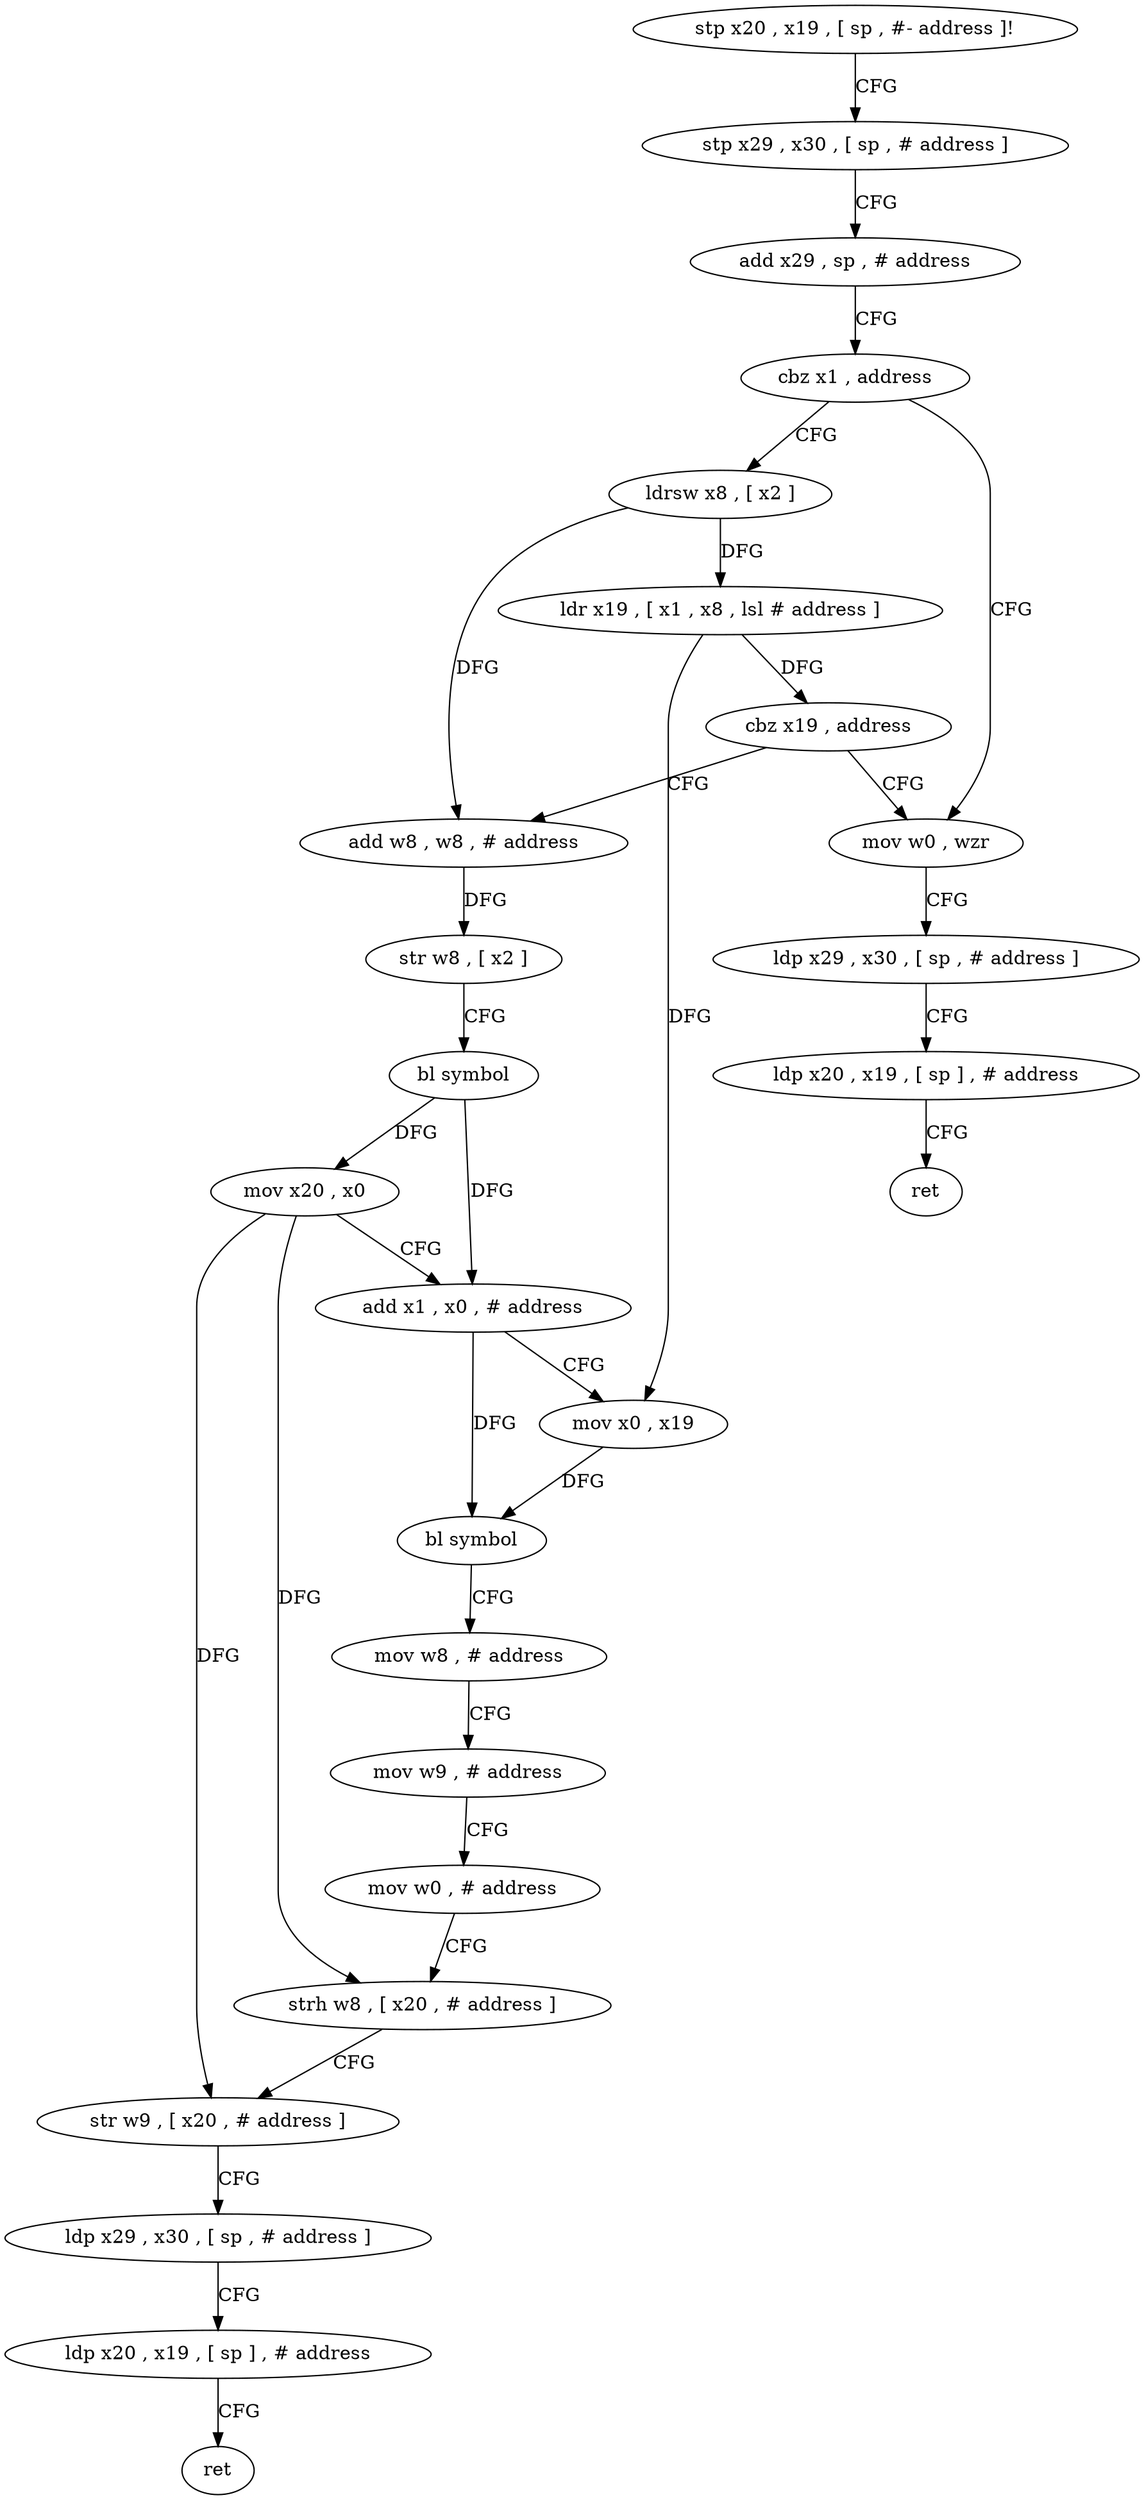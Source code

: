 digraph "func" {
"4248628" [label = "stp x20 , x19 , [ sp , #- address ]!" ]
"4248632" [label = "stp x29 , x30 , [ sp , # address ]" ]
"4248636" [label = "add x29 , sp , # address" ]
"4248640" [label = "cbz x1 , address" ]
"4248716" [label = "mov w0 , wzr" ]
"4248644" [label = "ldrsw x8 , [ x2 ]" ]
"4248720" [label = "ldp x29 , x30 , [ sp , # address ]" ]
"4248724" [label = "ldp x20 , x19 , [ sp ] , # address" ]
"4248728" [label = "ret" ]
"4248648" [label = "ldr x19 , [ x1 , x8 , lsl # address ]" ]
"4248652" [label = "cbz x19 , address" ]
"4248656" [label = "add w8 , w8 , # address" ]
"4248660" [label = "str w8 , [ x2 ]" ]
"4248664" [label = "bl symbol" ]
"4248668" [label = "mov x20 , x0" ]
"4248672" [label = "add x1 , x0 , # address" ]
"4248676" [label = "mov x0 , x19" ]
"4248680" [label = "bl symbol" ]
"4248684" [label = "mov w8 , # address" ]
"4248688" [label = "mov w9 , # address" ]
"4248692" [label = "mov w0 , # address" ]
"4248696" [label = "strh w8 , [ x20 , # address ]" ]
"4248700" [label = "str w9 , [ x20 , # address ]" ]
"4248704" [label = "ldp x29 , x30 , [ sp , # address ]" ]
"4248708" [label = "ldp x20 , x19 , [ sp ] , # address" ]
"4248712" [label = "ret" ]
"4248628" -> "4248632" [ label = "CFG" ]
"4248632" -> "4248636" [ label = "CFG" ]
"4248636" -> "4248640" [ label = "CFG" ]
"4248640" -> "4248716" [ label = "CFG" ]
"4248640" -> "4248644" [ label = "CFG" ]
"4248716" -> "4248720" [ label = "CFG" ]
"4248644" -> "4248648" [ label = "DFG" ]
"4248644" -> "4248656" [ label = "DFG" ]
"4248720" -> "4248724" [ label = "CFG" ]
"4248724" -> "4248728" [ label = "CFG" ]
"4248648" -> "4248652" [ label = "DFG" ]
"4248648" -> "4248676" [ label = "DFG" ]
"4248652" -> "4248716" [ label = "CFG" ]
"4248652" -> "4248656" [ label = "CFG" ]
"4248656" -> "4248660" [ label = "DFG" ]
"4248660" -> "4248664" [ label = "CFG" ]
"4248664" -> "4248668" [ label = "DFG" ]
"4248664" -> "4248672" [ label = "DFG" ]
"4248668" -> "4248672" [ label = "CFG" ]
"4248668" -> "4248696" [ label = "DFG" ]
"4248668" -> "4248700" [ label = "DFG" ]
"4248672" -> "4248676" [ label = "CFG" ]
"4248672" -> "4248680" [ label = "DFG" ]
"4248676" -> "4248680" [ label = "DFG" ]
"4248680" -> "4248684" [ label = "CFG" ]
"4248684" -> "4248688" [ label = "CFG" ]
"4248688" -> "4248692" [ label = "CFG" ]
"4248692" -> "4248696" [ label = "CFG" ]
"4248696" -> "4248700" [ label = "CFG" ]
"4248700" -> "4248704" [ label = "CFG" ]
"4248704" -> "4248708" [ label = "CFG" ]
"4248708" -> "4248712" [ label = "CFG" ]
}

